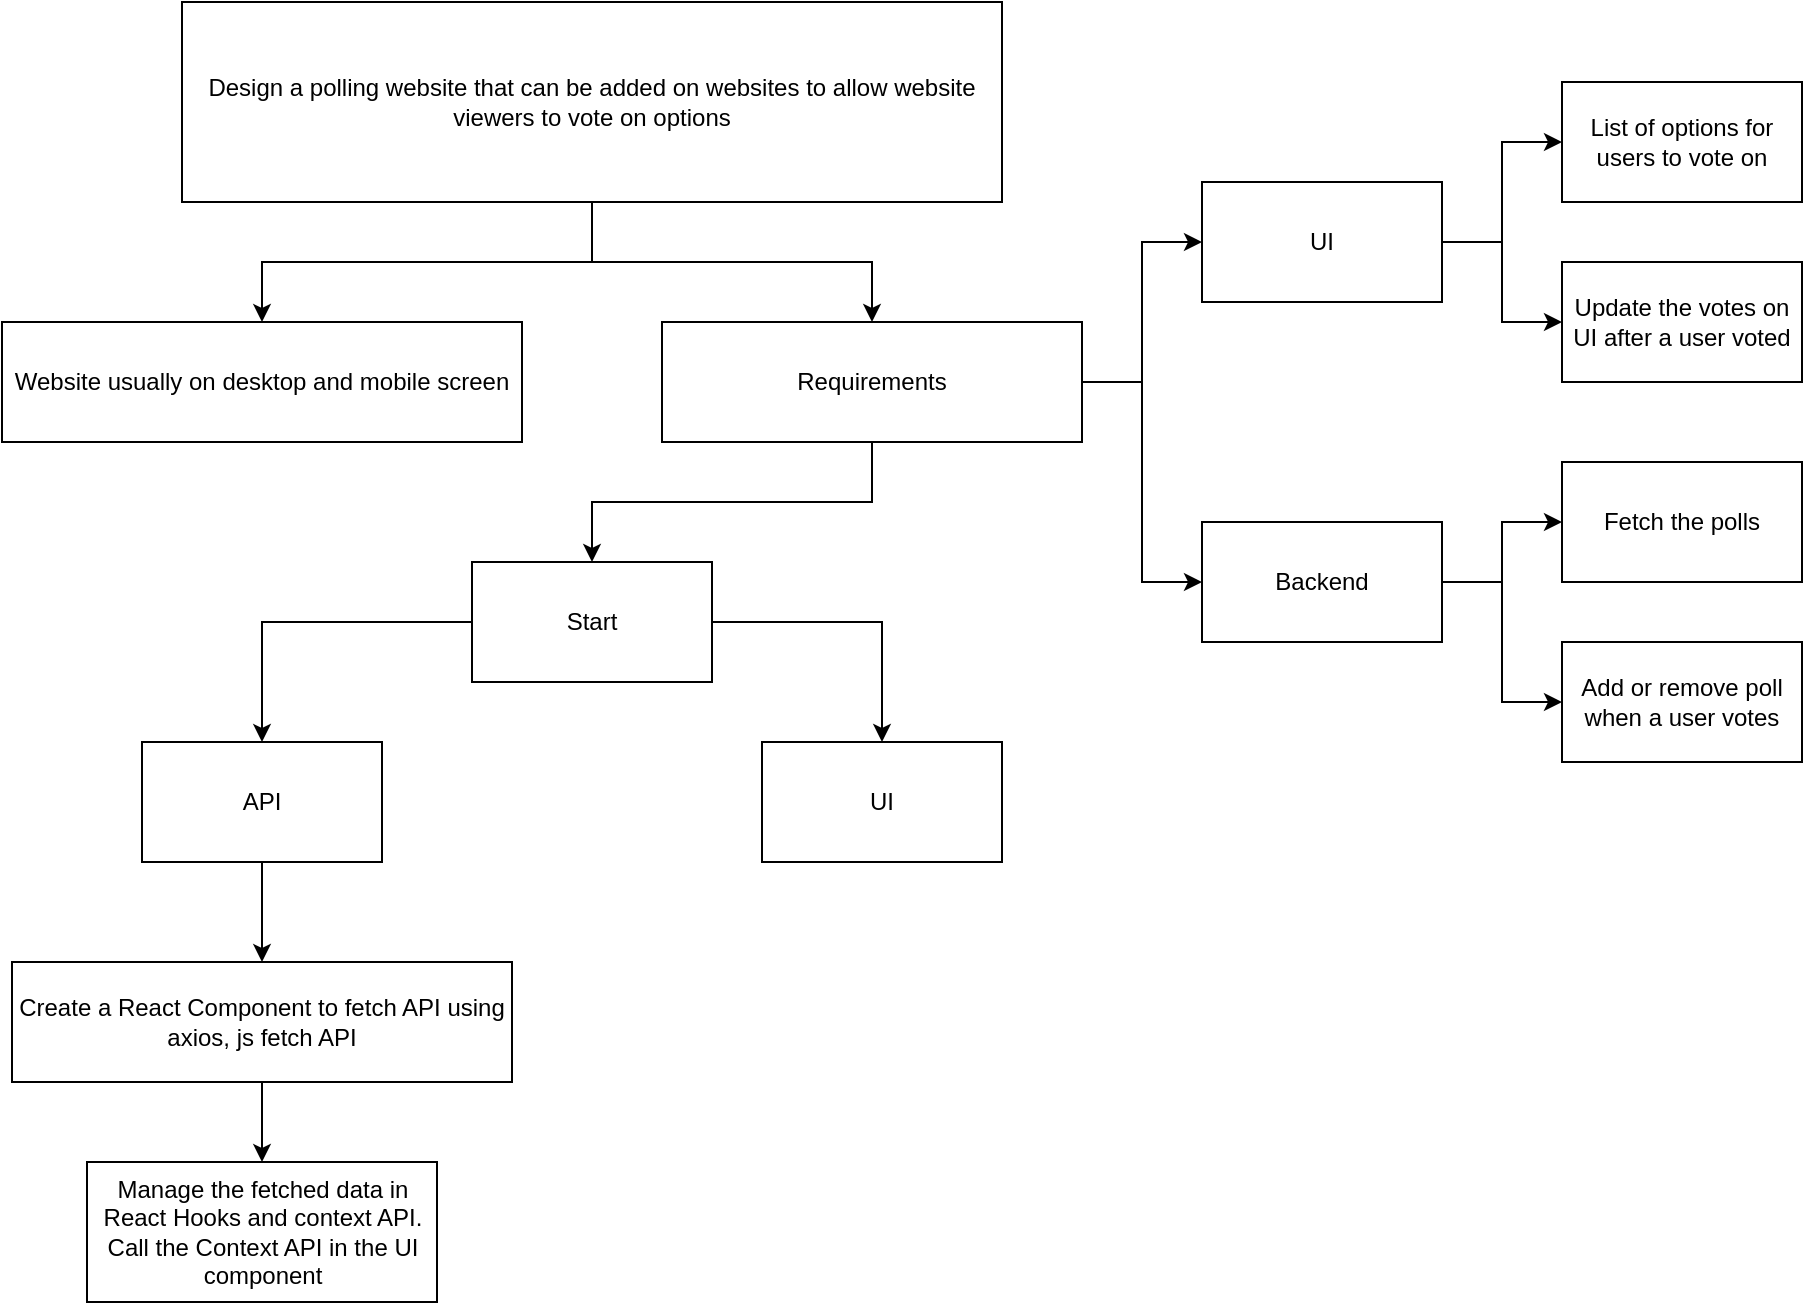 <mxfile version="24.6.4" type="github">
  <diagram id="C5RBs43oDa-KdzZeNtuy" name="Page-1">
    <mxGraphModel dx="1120" dy="561" grid="1" gridSize="10" guides="1" tooltips="1" connect="1" arrows="1" fold="1" page="1" pageScale="1" pageWidth="827" pageHeight="1169" math="0" shadow="0">
      <root>
        <mxCell id="WIyWlLk6GJQsqaUBKTNV-0" />
        <mxCell id="WIyWlLk6GJQsqaUBKTNV-1" parent="WIyWlLk6GJQsqaUBKTNV-0" />
        <mxCell id="wRVD7w-d0MGF5n6nKvQk-15" style="edgeStyle=orthogonalEdgeStyle;rounded=0;orthogonalLoop=1;jettySize=auto;html=1;entryX=0.5;entryY=0;entryDx=0;entryDy=0;" edge="1" parent="WIyWlLk6GJQsqaUBKTNV-1" source="wRVD7w-d0MGF5n6nKvQk-0" target="wRVD7w-d0MGF5n6nKvQk-1">
          <mxGeometry relative="1" as="geometry" />
        </mxCell>
        <mxCell id="wRVD7w-d0MGF5n6nKvQk-16" style="edgeStyle=orthogonalEdgeStyle;rounded=0;orthogonalLoop=1;jettySize=auto;html=1;entryX=0.5;entryY=0;entryDx=0;entryDy=0;" edge="1" parent="WIyWlLk6GJQsqaUBKTNV-1" source="wRVD7w-d0MGF5n6nKvQk-0" target="wRVD7w-d0MGF5n6nKvQk-3">
          <mxGeometry relative="1" as="geometry" />
        </mxCell>
        <mxCell id="wRVD7w-d0MGF5n6nKvQk-0" value="Design a polling website that can be added on websites to allow website viewers to vote on options" style="rounded=0;whiteSpace=wrap;html=1;" vertex="1" parent="WIyWlLk6GJQsqaUBKTNV-1">
          <mxGeometry x="130" y="90" width="410" height="100" as="geometry" />
        </mxCell>
        <mxCell id="wRVD7w-d0MGF5n6nKvQk-1" value="Website usually on desktop and mobile screen" style="rounded=0;whiteSpace=wrap;html=1;" vertex="1" parent="WIyWlLk6GJQsqaUBKTNV-1">
          <mxGeometry x="40" y="250" width="260" height="60" as="geometry" />
        </mxCell>
        <mxCell id="wRVD7w-d0MGF5n6nKvQk-17" style="edgeStyle=orthogonalEdgeStyle;rounded=0;orthogonalLoop=1;jettySize=auto;html=1;entryX=0;entryY=0.5;entryDx=0;entryDy=0;" edge="1" parent="WIyWlLk6GJQsqaUBKTNV-1" source="wRVD7w-d0MGF5n6nKvQk-3" target="wRVD7w-d0MGF5n6nKvQk-6">
          <mxGeometry relative="1" as="geometry" />
        </mxCell>
        <mxCell id="wRVD7w-d0MGF5n6nKvQk-18" style="edgeStyle=orthogonalEdgeStyle;rounded=0;orthogonalLoop=1;jettySize=auto;html=1;entryX=0;entryY=0.5;entryDx=0;entryDy=0;" edge="1" parent="WIyWlLk6GJQsqaUBKTNV-1" source="wRVD7w-d0MGF5n6nKvQk-3" target="wRVD7w-d0MGF5n6nKvQk-7">
          <mxGeometry relative="1" as="geometry" />
        </mxCell>
        <mxCell id="wRVD7w-d0MGF5n6nKvQk-23" style="edgeStyle=orthogonalEdgeStyle;rounded=0;orthogonalLoop=1;jettySize=auto;html=1;" edge="1" parent="WIyWlLk6GJQsqaUBKTNV-1" source="wRVD7w-d0MGF5n6nKvQk-3" target="wRVD7w-d0MGF5n6nKvQk-10">
          <mxGeometry relative="1" as="geometry" />
        </mxCell>
        <mxCell id="wRVD7w-d0MGF5n6nKvQk-3" value="Requirements" style="rounded=0;whiteSpace=wrap;html=1;" vertex="1" parent="WIyWlLk6GJQsqaUBKTNV-1">
          <mxGeometry x="370" y="250" width="210" height="60" as="geometry" />
        </mxCell>
        <mxCell id="wRVD7w-d0MGF5n6nKvQk-4" value="List of options for users to vote on" style="rounded=0;whiteSpace=wrap;html=1;" vertex="1" parent="WIyWlLk6GJQsqaUBKTNV-1">
          <mxGeometry x="820" y="130" width="120" height="60" as="geometry" />
        </mxCell>
        <mxCell id="wRVD7w-d0MGF5n6nKvQk-5" value="Update the votes on UI after a user voted" style="rounded=0;whiteSpace=wrap;html=1;" vertex="1" parent="WIyWlLk6GJQsqaUBKTNV-1">
          <mxGeometry x="820" y="220" width="120" height="60" as="geometry" />
        </mxCell>
        <mxCell id="wRVD7w-d0MGF5n6nKvQk-19" style="edgeStyle=orthogonalEdgeStyle;rounded=0;orthogonalLoop=1;jettySize=auto;html=1;entryX=0;entryY=0.5;entryDx=0;entryDy=0;" edge="1" parent="WIyWlLk6GJQsqaUBKTNV-1" source="wRVD7w-d0MGF5n6nKvQk-6" target="wRVD7w-d0MGF5n6nKvQk-4">
          <mxGeometry relative="1" as="geometry" />
        </mxCell>
        <mxCell id="wRVD7w-d0MGF5n6nKvQk-20" style="edgeStyle=orthogonalEdgeStyle;rounded=0;orthogonalLoop=1;jettySize=auto;html=1;entryX=0;entryY=0.5;entryDx=0;entryDy=0;" edge="1" parent="WIyWlLk6GJQsqaUBKTNV-1" source="wRVD7w-d0MGF5n6nKvQk-6" target="wRVD7w-d0MGF5n6nKvQk-5">
          <mxGeometry relative="1" as="geometry" />
        </mxCell>
        <mxCell id="wRVD7w-d0MGF5n6nKvQk-6" value="UI" style="rounded=0;whiteSpace=wrap;html=1;" vertex="1" parent="WIyWlLk6GJQsqaUBKTNV-1">
          <mxGeometry x="640" y="180" width="120" height="60" as="geometry" />
        </mxCell>
        <mxCell id="wRVD7w-d0MGF5n6nKvQk-21" style="edgeStyle=orthogonalEdgeStyle;rounded=0;orthogonalLoop=1;jettySize=auto;html=1;entryX=0;entryY=0.5;entryDx=0;entryDy=0;" edge="1" parent="WIyWlLk6GJQsqaUBKTNV-1" source="wRVD7w-d0MGF5n6nKvQk-7" target="wRVD7w-d0MGF5n6nKvQk-8">
          <mxGeometry relative="1" as="geometry" />
        </mxCell>
        <mxCell id="wRVD7w-d0MGF5n6nKvQk-22" style="edgeStyle=orthogonalEdgeStyle;rounded=0;orthogonalLoop=1;jettySize=auto;html=1;entryX=0;entryY=0.5;entryDx=0;entryDy=0;" edge="1" parent="WIyWlLk6GJQsqaUBKTNV-1" source="wRVD7w-d0MGF5n6nKvQk-7" target="wRVD7w-d0MGF5n6nKvQk-9">
          <mxGeometry relative="1" as="geometry" />
        </mxCell>
        <mxCell id="wRVD7w-d0MGF5n6nKvQk-7" value="Backend" style="rounded=0;whiteSpace=wrap;html=1;" vertex="1" parent="WIyWlLk6GJQsqaUBKTNV-1">
          <mxGeometry x="640" y="350" width="120" height="60" as="geometry" />
        </mxCell>
        <mxCell id="wRVD7w-d0MGF5n6nKvQk-8" value="Fetch the polls" style="rounded=0;whiteSpace=wrap;html=1;" vertex="1" parent="WIyWlLk6GJQsqaUBKTNV-1">
          <mxGeometry x="820" y="320" width="120" height="60" as="geometry" />
        </mxCell>
        <mxCell id="wRVD7w-d0MGF5n6nKvQk-9" value="Add or remove poll when a user votes" style="rounded=0;whiteSpace=wrap;html=1;" vertex="1" parent="WIyWlLk6GJQsqaUBKTNV-1">
          <mxGeometry x="820" y="410" width="120" height="60" as="geometry" />
        </mxCell>
        <mxCell id="wRVD7w-d0MGF5n6nKvQk-24" style="edgeStyle=orthogonalEdgeStyle;rounded=0;orthogonalLoop=1;jettySize=auto;html=1;entryX=0.5;entryY=0;entryDx=0;entryDy=0;" edge="1" parent="WIyWlLk6GJQsqaUBKTNV-1" source="wRVD7w-d0MGF5n6nKvQk-10" target="wRVD7w-d0MGF5n6nKvQk-13">
          <mxGeometry relative="1" as="geometry" />
        </mxCell>
        <mxCell id="wRVD7w-d0MGF5n6nKvQk-27" style="edgeStyle=orthogonalEdgeStyle;rounded=0;orthogonalLoop=1;jettySize=auto;html=1;entryX=0.5;entryY=0;entryDx=0;entryDy=0;" edge="1" parent="WIyWlLk6GJQsqaUBKTNV-1" source="wRVD7w-d0MGF5n6nKvQk-10" target="wRVD7w-d0MGF5n6nKvQk-14">
          <mxGeometry relative="1" as="geometry" />
        </mxCell>
        <mxCell id="wRVD7w-d0MGF5n6nKvQk-10" value="Start" style="rounded=0;whiteSpace=wrap;html=1;" vertex="1" parent="WIyWlLk6GJQsqaUBKTNV-1">
          <mxGeometry x="275" y="370" width="120" height="60" as="geometry" />
        </mxCell>
        <mxCell id="wRVD7w-d0MGF5n6nKvQk-26" style="edgeStyle=orthogonalEdgeStyle;rounded=0;orthogonalLoop=1;jettySize=auto;html=1;entryX=0.5;entryY=0;entryDx=0;entryDy=0;" edge="1" parent="WIyWlLk6GJQsqaUBKTNV-1" source="wRVD7w-d0MGF5n6nKvQk-11" target="wRVD7w-d0MGF5n6nKvQk-12">
          <mxGeometry relative="1" as="geometry" />
        </mxCell>
        <mxCell id="wRVD7w-d0MGF5n6nKvQk-11" value="Create a React Component to fetch API using axios, js fetch API" style="rounded=0;whiteSpace=wrap;html=1;" vertex="1" parent="WIyWlLk6GJQsqaUBKTNV-1">
          <mxGeometry x="45" y="570" width="250" height="60" as="geometry" />
        </mxCell>
        <mxCell id="wRVD7w-d0MGF5n6nKvQk-12" value="Manage the fetched data in React Hooks and context API. Call the Context API in the UI component" style="rounded=0;whiteSpace=wrap;html=1;" vertex="1" parent="WIyWlLk6GJQsqaUBKTNV-1">
          <mxGeometry x="82.5" y="670" width="175" height="70" as="geometry" />
        </mxCell>
        <mxCell id="wRVD7w-d0MGF5n6nKvQk-25" style="edgeStyle=orthogonalEdgeStyle;rounded=0;orthogonalLoop=1;jettySize=auto;html=1;entryX=0.5;entryY=0;entryDx=0;entryDy=0;" edge="1" parent="WIyWlLk6GJQsqaUBKTNV-1" source="wRVD7w-d0MGF5n6nKvQk-13" target="wRVD7w-d0MGF5n6nKvQk-11">
          <mxGeometry relative="1" as="geometry" />
        </mxCell>
        <mxCell id="wRVD7w-d0MGF5n6nKvQk-13" value="API" style="rounded=0;whiteSpace=wrap;html=1;" vertex="1" parent="WIyWlLk6GJQsqaUBKTNV-1">
          <mxGeometry x="110" y="460" width="120" height="60" as="geometry" />
        </mxCell>
        <mxCell id="wRVD7w-d0MGF5n6nKvQk-14" value="UI" style="rounded=0;whiteSpace=wrap;html=1;" vertex="1" parent="WIyWlLk6GJQsqaUBKTNV-1">
          <mxGeometry x="420" y="460" width="120" height="60" as="geometry" />
        </mxCell>
      </root>
    </mxGraphModel>
  </diagram>
</mxfile>
